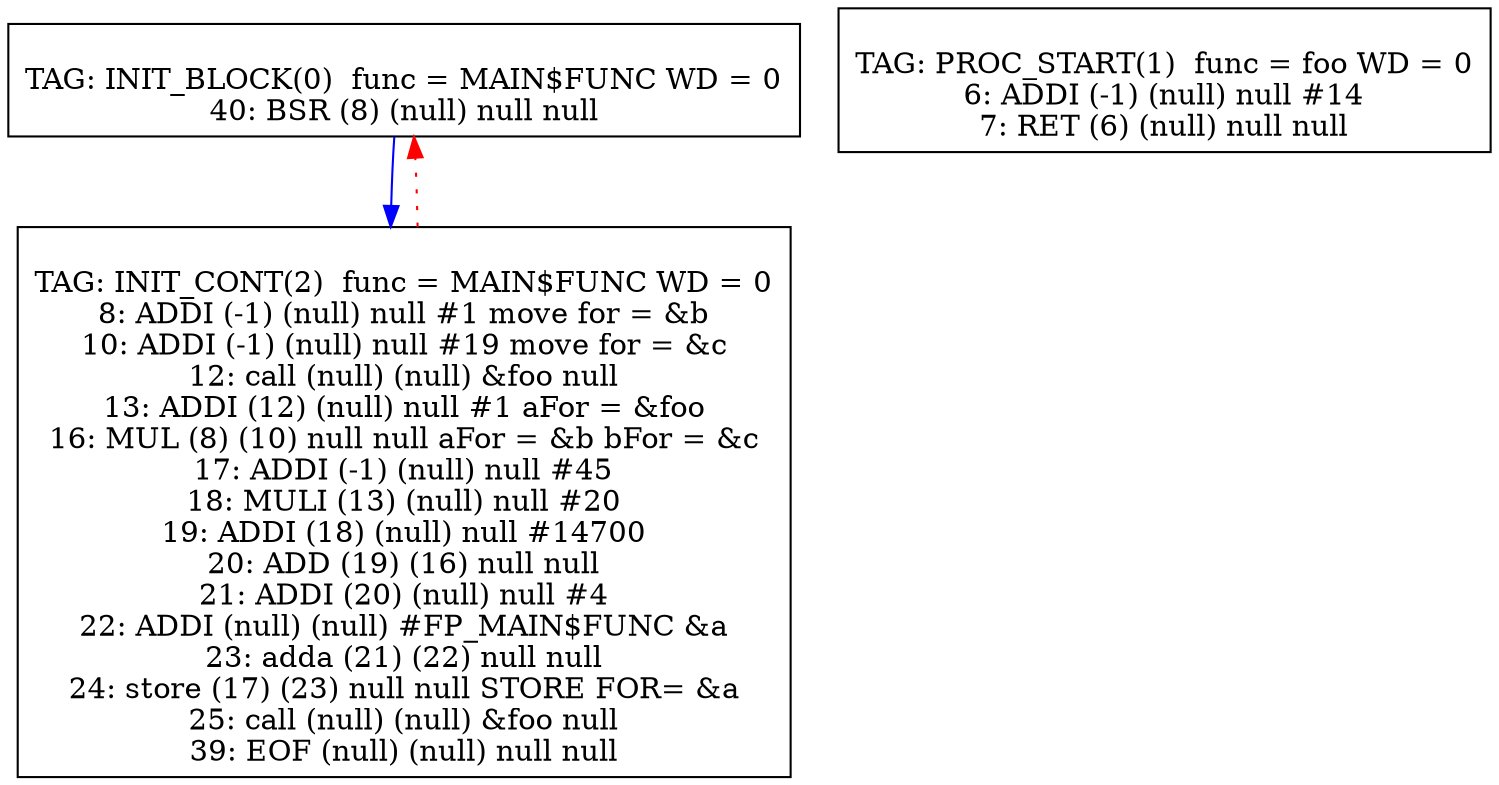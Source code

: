 digraph {
0[label="
TAG: INIT_BLOCK(0)  func = MAIN$FUNC WD = 0
40: BSR (8) (null) null null
"];
0[shape=box];
0 -> 2[color=blue]
1[label="
TAG: PROC_START(1)  func = foo WD = 0
6: ADDI (-1) (null) null #14
7: RET (6) (null) null null
"];
1[shape=box];
2[label="
TAG: INIT_CONT(2)  func = MAIN$FUNC WD = 0
8: ADDI (-1) (null) null #1 move for = &b
10: ADDI (-1) (null) null #19 move for = &c
12: call (null) (null) &foo null
13: ADDI (12) (null) null #1 aFor = &foo
16: MUL (8) (10) null null aFor = &b bFor = &c
17: ADDI (-1) (null) null #45
18: MULI (13) (null) null #20
19: ADDI (18) (null) null #14700
20: ADD (19) (16) null null
21: ADDI (20) (null) null #4
22: ADDI (null) (null) #FP_MAIN$FUNC &a
23: adda (21) (22) null null
24: store (17) (23) null null STORE FOR= &a
25: call (null) (null) &foo null
39: EOF (null) (null) null null
"];
2[shape=box];
2 -> 0[color=red][style=dotted]
}